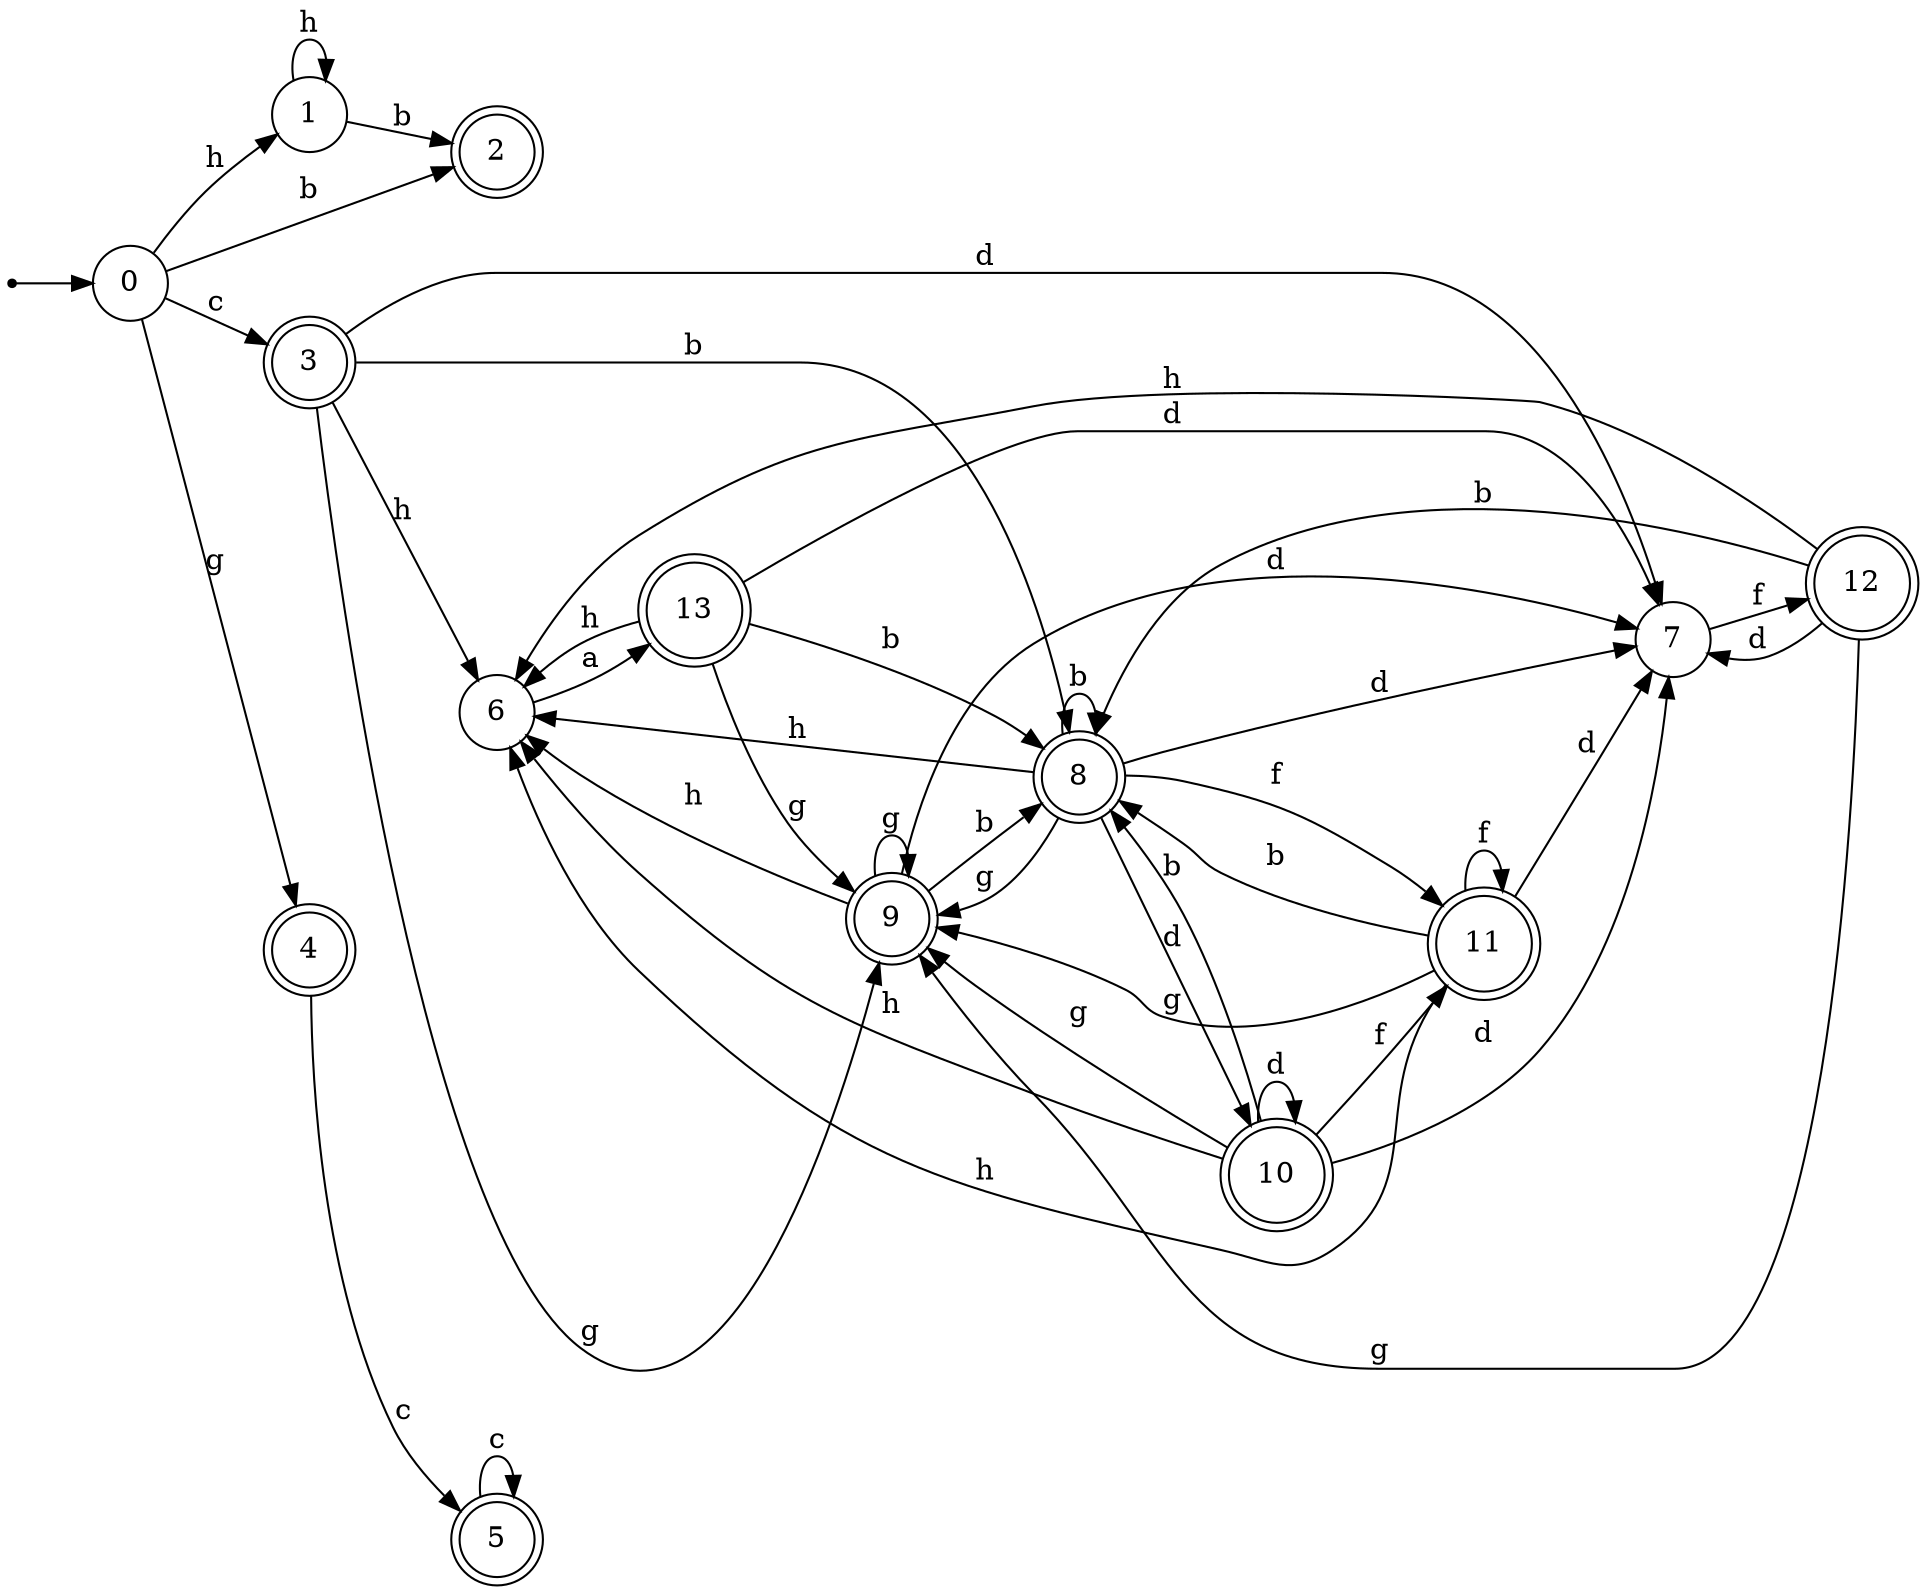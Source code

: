 digraph finite_state_machine {
rankdir=LR;
size="20,20";
node [shape = point]; "dummy0"
node [shape = circle]; "0";
"dummy0" -> "0";
node [shape = circle]; "1";
node [shape = doublecircle]; "2";node [shape = doublecircle]; "3";node [shape = doublecircle]; "4";node [shape = doublecircle]; "5";node [shape = circle]; "6";
node [shape = circle]; "7";
node [shape = doublecircle]; "8";node [shape = doublecircle]; "9";node [shape = doublecircle]; "10";node [shape = doublecircle]; "11";node [shape = doublecircle]; "12";node [shape = doublecircle]; "13";"0" -> "1" [label = "h"];
 "0" -> "2" [label = "b"];
 "0" -> "3" [label = "c"];
 "0" -> "4" [label = "g"];
 "4" -> "5" [label = "c"];
 "5" -> "5" [label = "c"];
 "3" -> "6" [label = "h"];
 "3" -> "7" [label = "d"];
 "3" -> "8" [label = "b"];
 "3" -> "9" [label = "g"];
 "9" -> "9" [label = "g"];
 "9" -> "6" [label = "h"];
 "9" -> "7" [label = "d"];
 "9" -> "8" [label = "b"];
 "8" -> "8" [label = "b"];
 "8" -> "10" [label = "d"];
 "8" -> "7" [label = "d"];
 "8" -> "11" [label = "f"];
 "8" -> "6" [label = "h"];
 "8" -> "9" [label = "g"];
 "11" -> "11" [label = "f"];
 "11" -> "8" [label = "b"];
 "11" -> "6" [label = "h"];
 "11" -> "7" [label = "d"];
 "11" -> "9" [label = "g"];
 "10" -> "10" [label = "d"];
 "10" -> "7" [label = "d"];
 "10" -> "8" [label = "b"];
 "10" -> "11" [label = "f"];
 "10" -> "6" [label = "h"];
 "10" -> "9" [label = "g"];
 "7" -> "12" [label = "f"];
 "12" -> "7" [label = "d"];
 "12" -> "6" [label = "h"];
 "12" -> "8" [label = "b"];
 "12" -> "9" [label = "g"];
 "6" -> "13" [label = "a"];
 "13" -> "6" [label = "h"];
 "13" -> "7" [label = "d"];
 "13" -> "8" [label = "b"];
 "13" -> "9" [label = "g"];
 "1" -> "1" [label = "h"];
 "1" -> "2" [label = "b"];
 }

